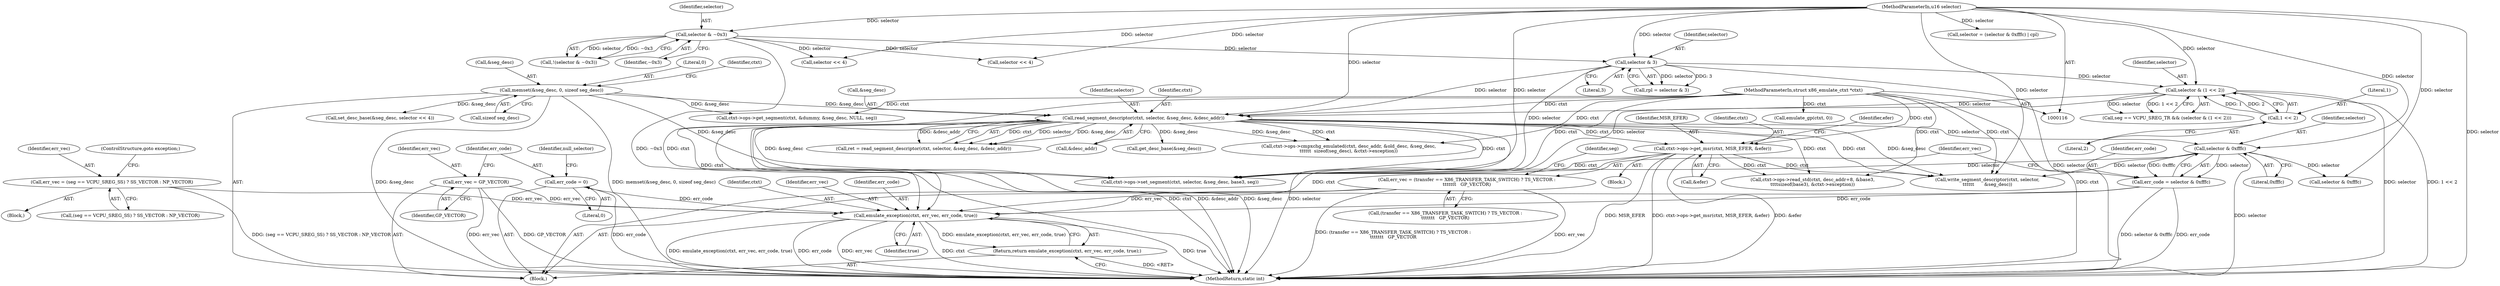 digraph "0_linux_33ab91103b3415e12457e3104f0e4517ce12d0f3@pointer" {
"1000596" [label="(Call,emulate_exception(ctxt, err_vec, err_code, true))"];
"1000397" [label="(Call,ctxt->ops->get_msr(ctxt, MSR_EFER, &efer))"];
"1000267" [label="(Call,read_segment_descriptor(ctxt, selector, &seg_desc, &desc_addr))"];
"1000117" [label="(MethodParameterIn,struct x86_emulate_ctxt *ctxt)"];
"1000256" [label="(Call,selector & (1 << 2))"];
"1000223" [label="(Call,selector & 3)"];
"1000140" [label="(Call,selector & ~0x3)"];
"1000118" [label="(MethodParameterIn,u16 selector)"];
"1000258" [label="(Call,1 << 2)"];
"1000150" [label="(Call,memset(&seg_desc, 0, sizeof seg_desc))"];
"1000316" [label="(Call,err_vec = (seg == VCPU_SREG_SS) ? SS_VECTOR : NP_VECTOR)"];
"1000129" [label="(Call,err_vec = GP_VECTOR)"];
"1000285" [label="(Call,err_vec = (transfer == X86_TRANSFER_TASK_SWITCH) ? TS_VECTOR :\n\t\t\t\t\t\t\t   GP_VECTOR)"];
"1000133" [label="(Call,err_code = 0)"];
"1000280" [label="(Call,err_code = selector & 0xfffc)"];
"1000282" [label="(Call,selector & 0xfffc)"];
"1000595" [label="(Return,return emulate_exception(ctxt, err_vec, err_code, true);)"];
"1000285" [label="(Call,err_vec = (transfer == X86_TRANSFER_TASK_SWITCH) ? TS_VECTOR :\n\t\t\t\t\t\t\t   GP_VECTOR)"];
"1000139" [label="(Call,!(selector & ~0x3))"];
"1000224" [label="(Identifier,selector)"];
"1000287" [label="(Call,(transfer == X86_TRANSFER_TASK_SWITCH) ? TS_VECTOR :\n\t\t\t\t\t\t\t   GP_VECTOR)"];
"1000597" [label="(Identifier,ctxt)"];
"1000316" [label="(Call,err_vec = (seg == VCPU_SREG_SS) ? SS_VECTOR : NP_VECTOR)"];
"1000315" [label="(Block,)"];
"1000258" [label="(Call,1 << 2)"];
"1000221" [label="(Call,rpl = selector & 3)"];
"1000267" [label="(Call,read_segment_descriptor(ctxt, selector, &seg_desc, &desc_addr))"];
"1000595" [label="(Return,return emulate_exception(ctxt, err_vec, err_code, true);)"];
"1000151" [label="(Call,&seg_desc)"];
"1000281" [label="(Identifier,err_code)"];
"1000257" [label="(Identifier,selector)"];
"1000223" [label="(Call,selector & 3)"];
"1000398" [label="(Identifier,ctxt)"];
"1000270" [label="(Call,&seg_desc)"];
"1000256" [label="(Call,selector & (1 << 2))"];
"1000252" [label="(Call,seg == VCPU_SREG_TR && (selector & (1 << 2)))"];
"1000130" [label="(Identifier,err_vec)"];
"1000600" [label="(Identifier,true)"];
"1000284" [label="(Literal,0xfffc)"];
"1000225" [label="(Literal,3)"];
"1000117" [label="(MethodParameterIn,struct x86_emulate_ctxt *ctxt)"];
"1000141" [label="(Identifier,selector)"];
"1000140" [label="(Call,selector & ~0x3)"];
"1000443" [label="(Call,ctxt->ops->cmpxchg_emulated(ctxt, desc_addr, &old_desc, &seg_desc,\n\t\t\t\t\t\t  sizeof(seg_desc), &ctxt->exception))"];
"1000286" [label="(Identifier,err_vec)"];
"1000596" [label="(Call,emulate_exception(ctxt, err_vec, err_code, true))"];
"1000190" [label="(Call,set_desc_base(&seg_desc, selector << 4))"];
"1000142" [label="(Identifier,~0x3)"];
"1000118" [label="(MethodParameterIn,u16 selector)"];
"1000324" [label="(ControlStructure,goto exception;)"];
"1000138" [label="(Identifier,null_selector)"];
"1000135" [label="(Literal,0)"];
"1000575" [label="(Call,emulate_gp(ctxt, 0))"];
"1000404" [label="(Identifier,efer)"];
"1000129" [label="(Call,err_vec = GP_VECTOR)"];
"1000153" [label="(Literal,0)"];
"1000133" [label="(Call,err_code = 0)"];
"1000410" [label="(Call,selector & 0xfffc)"];
"1000131" [label="(Identifier,GP_VECTOR)"];
"1000159" [label="(Identifier,ctxt)"];
"1000544" [label="(Call,ctxt->ops->read_std(ctxt, desc_addr+8, &base3,\n\t\t\t\tsizeof(base3), &ctxt->exception))"];
"1000265" [label="(Call,ret = read_segment_descriptor(ctxt, selector, &seg_desc, &desc_addr))"];
"1000163" [label="(Call,ctxt->ops->get_segment(ctxt, &dummy, &seg_desc, NULL, seg))"];
"1000397" [label="(Call,ctxt->ops->get_msr(ctxt, MSR_EFER, &efer))"];
"1000407" [label="(Call,selector = (selector & 0xfffc) | cpl)"];
"1000282" [label="(Call,selector & 0xfffc)"];
"1000400" [label="(Call,&efer)"];
"1000269" [label="(Identifier,selector)"];
"1000399" [label="(Identifier,MSR_EFER)"];
"1000272" [label="(Call,&desc_addr)"];
"1000268" [label="(Identifier,ctxt)"];
"1000154" [label="(Call,sizeof seg_desc)"];
"1000283" [label="(Identifier,selector)"];
"1000134" [label="(Identifier,err_code)"];
"1000280" [label="(Call,err_code = selector & 0xfffc)"];
"1000598" [label="(Identifier,err_vec)"];
"1000174" [label="(Call,selector << 4)"];
"1000260" [label="(Literal,2)"];
"1000599" [label="(Identifier,err_code)"];
"1000566" [label="(Call,get_desc_base(&seg_desc))"];
"1000150" [label="(Call,memset(&seg_desc, 0, sizeof seg_desc))"];
"1000601" [label="(MethodReturn,static int)"];
"1000317" [label="(Identifier,err_vec)"];
"1000259" [label="(Literal,1)"];
"1000193" [label="(Call,selector << 4)"];
"1000123" [label="(Block,)"];
"1000579" [label="(Call,ctxt->ops->set_segment(ctxt, selector, &seg_desc, base3, seg))"];
"1000523" [label="(Call,write_segment_descriptor(ctxt, selector,\n\t\t\t\t\t\t       &seg_desc))"];
"1000392" [label="(Block,)"];
"1000318" [label="(Call,(seg == VCPU_SREG_SS) ? SS_VECTOR : NP_VECTOR)"];
"1000296" [label="(Identifier,seg)"];
"1000596" -> "1000595"  [label="AST: "];
"1000596" -> "1000600"  [label="CFG: "];
"1000597" -> "1000596"  [label="AST: "];
"1000598" -> "1000596"  [label="AST: "];
"1000599" -> "1000596"  [label="AST: "];
"1000600" -> "1000596"  [label="AST: "];
"1000595" -> "1000596"  [label="CFG: "];
"1000596" -> "1000601"  [label="DDG: err_code"];
"1000596" -> "1000601"  [label="DDG: err_vec"];
"1000596" -> "1000601"  [label="DDG: ctxt"];
"1000596" -> "1000601"  [label="DDG: true"];
"1000596" -> "1000601"  [label="DDG: emulate_exception(ctxt, err_vec, err_code, true)"];
"1000596" -> "1000595"  [label="DDG: emulate_exception(ctxt, err_vec, err_code, true)"];
"1000397" -> "1000596"  [label="DDG: ctxt"];
"1000267" -> "1000596"  [label="DDG: ctxt"];
"1000117" -> "1000596"  [label="DDG: ctxt"];
"1000316" -> "1000596"  [label="DDG: err_vec"];
"1000129" -> "1000596"  [label="DDG: err_vec"];
"1000285" -> "1000596"  [label="DDG: err_vec"];
"1000133" -> "1000596"  [label="DDG: err_code"];
"1000280" -> "1000596"  [label="DDG: err_code"];
"1000397" -> "1000392"  [label="AST: "];
"1000397" -> "1000400"  [label="CFG: "];
"1000398" -> "1000397"  [label="AST: "];
"1000399" -> "1000397"  [label="AST: "];
"1000400" -> "1000397"  [label="AST: "];
"1000404" -> "1000397"  [label="CFG: "];
"1000397" -> "1000601"  [label="DDG: ctxt->ops->get_msr(ctxt, MSR_EFER, &efer)"];
"1000397" -> "1000601"  [label="DDG: &efer"];
"1000397" -> "1000601"  [label="DDG: MSR_EFER"];
"1000267" -> "1000397"  [label="DDG: ctxt"];
"1000117" -> "1000397"  [label="DDG: ctxt"];
"1000397" -> "1000523"  [label="DDG: ctxt"];
"1000397" -> "1000544"  [label="DDG: ctxt"];
"1000397" -> "1000579"  [label="DDG: ctxt"];
"1000267" -> "1000265"  [label="AST: "];
"1000267" -> "1000272"  [label="CFG: "];
"1000268" -> "1000267"  [label="AST: "];
"1000269" -> "1000267"  [label="AST: "];
"1000270" -> "1000267"  [label="AST: "];
"1000272" -> "1000267"  [label="AST: "];
"1000265" -> "1000267"  [label="CFG: "];
"1000267" -> "1000601"  [label="DDG: selector"];
"1000267" -> "1000601"  [label="DDG: ctxt"];
"1000267" -> "1000601"  [label="DDG: &seg_desc"];
"1000267" -> "1000601"  [label="DDG: &desc_addr"];
"1000267" -> "1000265"  [label="DDG: ctxt"];
"1000267" -> "1000265"  [label="DDG: selector"];
"1000267" -> "1000265"  [label="DDG: &seg_desc"];
"1000267" -> "1000265"  [label="DDG: &desc_addr"];
"1000117" -> "1000267"  [label="DDG: ctxt"];
"1000256" -> "1000267"  [label="DDG: selector"];
"1000223" -> "1000267"  [label="DDG: selector"];
"1000118" -> "1000267"  [label="DDG: selector"];
"1000150" -> "1000267"  [label="DDG: &seg_desc"];
"1000267" -> "1000282"  [label="DDG: selector"];
"1000267" -> "1000443"  [label="DDG: ctxt"];
"1000267" -> "1000443"  [label="DDG: &seg_desc"];
"1000267" -> "1000523"  [label="DDG: ctxt"];
"1000267" -> "1000523"  [label="DDG: &seg_desc"];
"1000267" -> "1000544"  [label="DDG: ctxt"];
"1000267" -> "1000566"  [label="DDG: &seg_desc"];
"1000267" -> "1000579"  [label="DDG: ctxt"];
"1000267" -> "1000579"  [label="DDG: &seg_desc"];
"1000117" -> "1000116"  [label="AST: "];
"1000117" -> "1000601"  [label="DDG: ctxt"];
"1000117" -> "1000163"  [label="DDG: ctxt"];
"1000117" -> "1000443"  [label="DDG: ctxt"];
"1000117" -> "1000523"  [label="DDG: ctxt"];
"1000117" -> "1000544"  [label="DDG: ctxt"];
"1000117" -> "1000575"  [label="DDG: ctxt"];
"1000117" -> "1000579"  [label="DDG: ctxt"];
"1000256" -> "1000252"  [label="AST: "];
"1000256" -> "1000258"  [label="CFG: "];
"1000257" -> "1000256"  [label="AST: "];
"1000258" -> "1000256"  [label="AST: "];
"1000252" -> "1000256"  [label="CFG: "];
"1000256" -> "1000601"  [label="DDG: 1 << 2"];
"1000256" -> "1000601"  [label="DDG: selector"];
"1000256" -> "1000252"  [label="DDG: selector"];
"1000256" -> "1000252"  [label="DDG: 1 << 2"];
"1000223" -> "1000256"  [label="DDG: selector"];
"1000118" -> "1000256"  [label="DDG: selector"];
"1000258" -> "1000256"  [label="DDG: 1"];
"1000258" -> "1000256"  [label="DDG: 2"];
"1000256" -> "1000579"  [label="DDG: selector"];
"1000223" -> "1000221"  [label="AST: "];
"1000223" -> "1000225"  [label="CFG: "];
"1000224" -> "1000223"  [label="AST: "];
"1000225" -> "1000223"  [label="AST: "];
"1000221" -> "1000223"  [label="CFG: "];
"1000223" -> "1000601"  [label="DDG: selector"];
"1000223" -> "1000221"  [label="DDG: selector"];
"1000223" -> "1000221"  [label="DDG: 3"];
"1000140" -> "1000223"  [label="DDG: selector"];
"1000118" -> "1000223"  [label="DDG: selector"];
"1000223" -> "1000579"  [label="DDG: selector"];
"1000140" -> "1000139"  [label="AST: "];
"1000140" -> "1000142"  [label="CFG: "];
"1000141" -> "1000140"  [label="AST: "];
"1000142" -> "1000140"  [label="AST: "];
"1000139" -> "1000140"  [label="CFG: "];
"1000140" -> "1000601"  [label="DDG: ~0x3"];
"1000140" -> "1000139"  [label="DDG: selector"];
"1000140" -> "1000139"  [label="DDG: ~0x3"];
"1000118" -> "1000140"  [label="DDG: selector"];
"1000140" -> "1000174"  [label="DDG: selector"];
"1000140" -> "1000193"  [label="DDG: selector"];
"1000118" -> "1000116"  [label="AST: "];
"1000118" -> "1000601"  [label="DDG: selector"];
"1000118" -> "1000174"  [label="DDG: selector"];
"1000118" -> "1000193"  [label="DDG: selector"];
"1000118" -> "1000282"  [label="DDG: selector"];
"1000118" -> "1000407"  [label="DDG: selector"];
"1000118" -> "1000410"  [label="DDG: selector"];
"1000118" -> "1000523"  [label="DDG: selector"];
"1000118" -> "1000579"  [label="DDG: selector"];
"1000258" -> "1000260"  [label="CFG: "];
"1000259" -> "1000258"  [label="AST: "];
"1000260" -> "1000258"  [label="AST: "];
"1000150" -> "1000123"  [label="AST: "];
"1000150" -> "1000154"  [label="CFG: "];
"1000151" -> "1000150"  [label="AST: "];
"1000153" -> "1000150"  [label="AST: "];
"1000154" -> "1000150"  [label="AST: "];
"1000159" -> "1000150"  [label="CFG: "];
"1000150" -> "1000601"  [label="DDG: &seg_desc"];
"1000150" -> "1000601"  [label="DDG: memset(&seg_desc, 0, sizeof seg_desc)"];
"1000150" -> "1000163"  [label="DDG: &seg_desc"];
"1000150" -> "1000190"  [label="DDG: &seg_desc"];
"1000150" -> "1000579"  [label="DDG: &seg_desc"];
"1000316" -> "1000315"  [label="AST: "];
"1000316" -> "1000318"  [label="CFG: "];
"1000317" -> "1000316"  [label="AST: "];
"1000318" -> "1000316"  [label="AST: "];
"1000324" -> "1000316"  [label="CFG: "];
"1000316" -> "1000601"  [label="DDG: (seg == VCPU_SREG_SS) ? SS_VECTOR : NP_VECTOR"];
"1000129" -> "1000123"  [label="AST: "];
"1000129" -> "1000131"  [label="CFG: "];
"1000130" -> "1000129"  [label="AST: "];
"1000131" -> "1000129"  [label="AST: "];
"1000134" -> "1000129"  [label="CFG: "];
"1000129" -> "1000601"  [label="DDG: err_vec"];
"1000129" -> "1000601"  [label="DDG: GP_VECTOR"];
"1000285" -> "1000123"  [label="AST: "];
"1000285" -> "1000287"  [label="CFG: "];
"1000286" -> "1000285"  [label="AST: "];
"1000287" -> "1000285"  [label="AST: "];
"1000296" -> "1000285"  [label="CFG: "];
"1000285" -> "1000601"  [label="DDG: err_vec"];
"1000285" -> "1000601"  [label="DDG: (transfer == X86_TRANSFER_TASK_SWITCH) ? TS_VECTOR :\n\t\t\t\t\t\t\t   GP_VECTOR"];
"1000133" -> "1000123"  [label="AST: "];
"1000133" -> "1000135"  [label="CFG: "];
"1000134" -> "1000133"  [label="AST: "];
"1000135" -> "1000133"  [label="AST: "];
"1000138" -> "1000133"  [label="CFG: "];
"1000133" -> "1000601"  [label="DDG: err_code"];
"1000280" -> "1000123"  [label="AST: "];
"1000280" -> "1000282"  [label="CFG: "];
"1000281" -> "1000280"  [label="AST: "];
"1000282" -> "1000280"  [label="AST: "];
"1000286" -> "1000280"  [label="CFG: "];
"1000280" -> "1000601"  [label="DDG: selector & 0xfffc"];
"1000280" -> "1000601"  [label="DDG: err_code"];
"1000282" -> "1000280"  [label="DDG: selector"];
"1000282" -> "1000280"  [label="DDG: 0xfffc"];
"1000282" -> "1000284"  [label="CFG: "];
"1000283" -> "1000282"  [label="AST: "];
"1000284" -> "1000282"  [label="AST: "];
"1000282" -> "1000601"  [label="DDG: selector"];
"1000282" -> "1000410"  [label="DDG: selector"];
"1000282" -> "1000523"  [label="DDG: selector"];
"1000282" -> "1000579"  [label="DDG: selector"];
"1000595" -> "1000123"  [label="AST: "];
"1000601" -> "1000595"  [label="CFG: "];
"1000595" -> "1000601"  [label="DDG: <RET>"];
}

